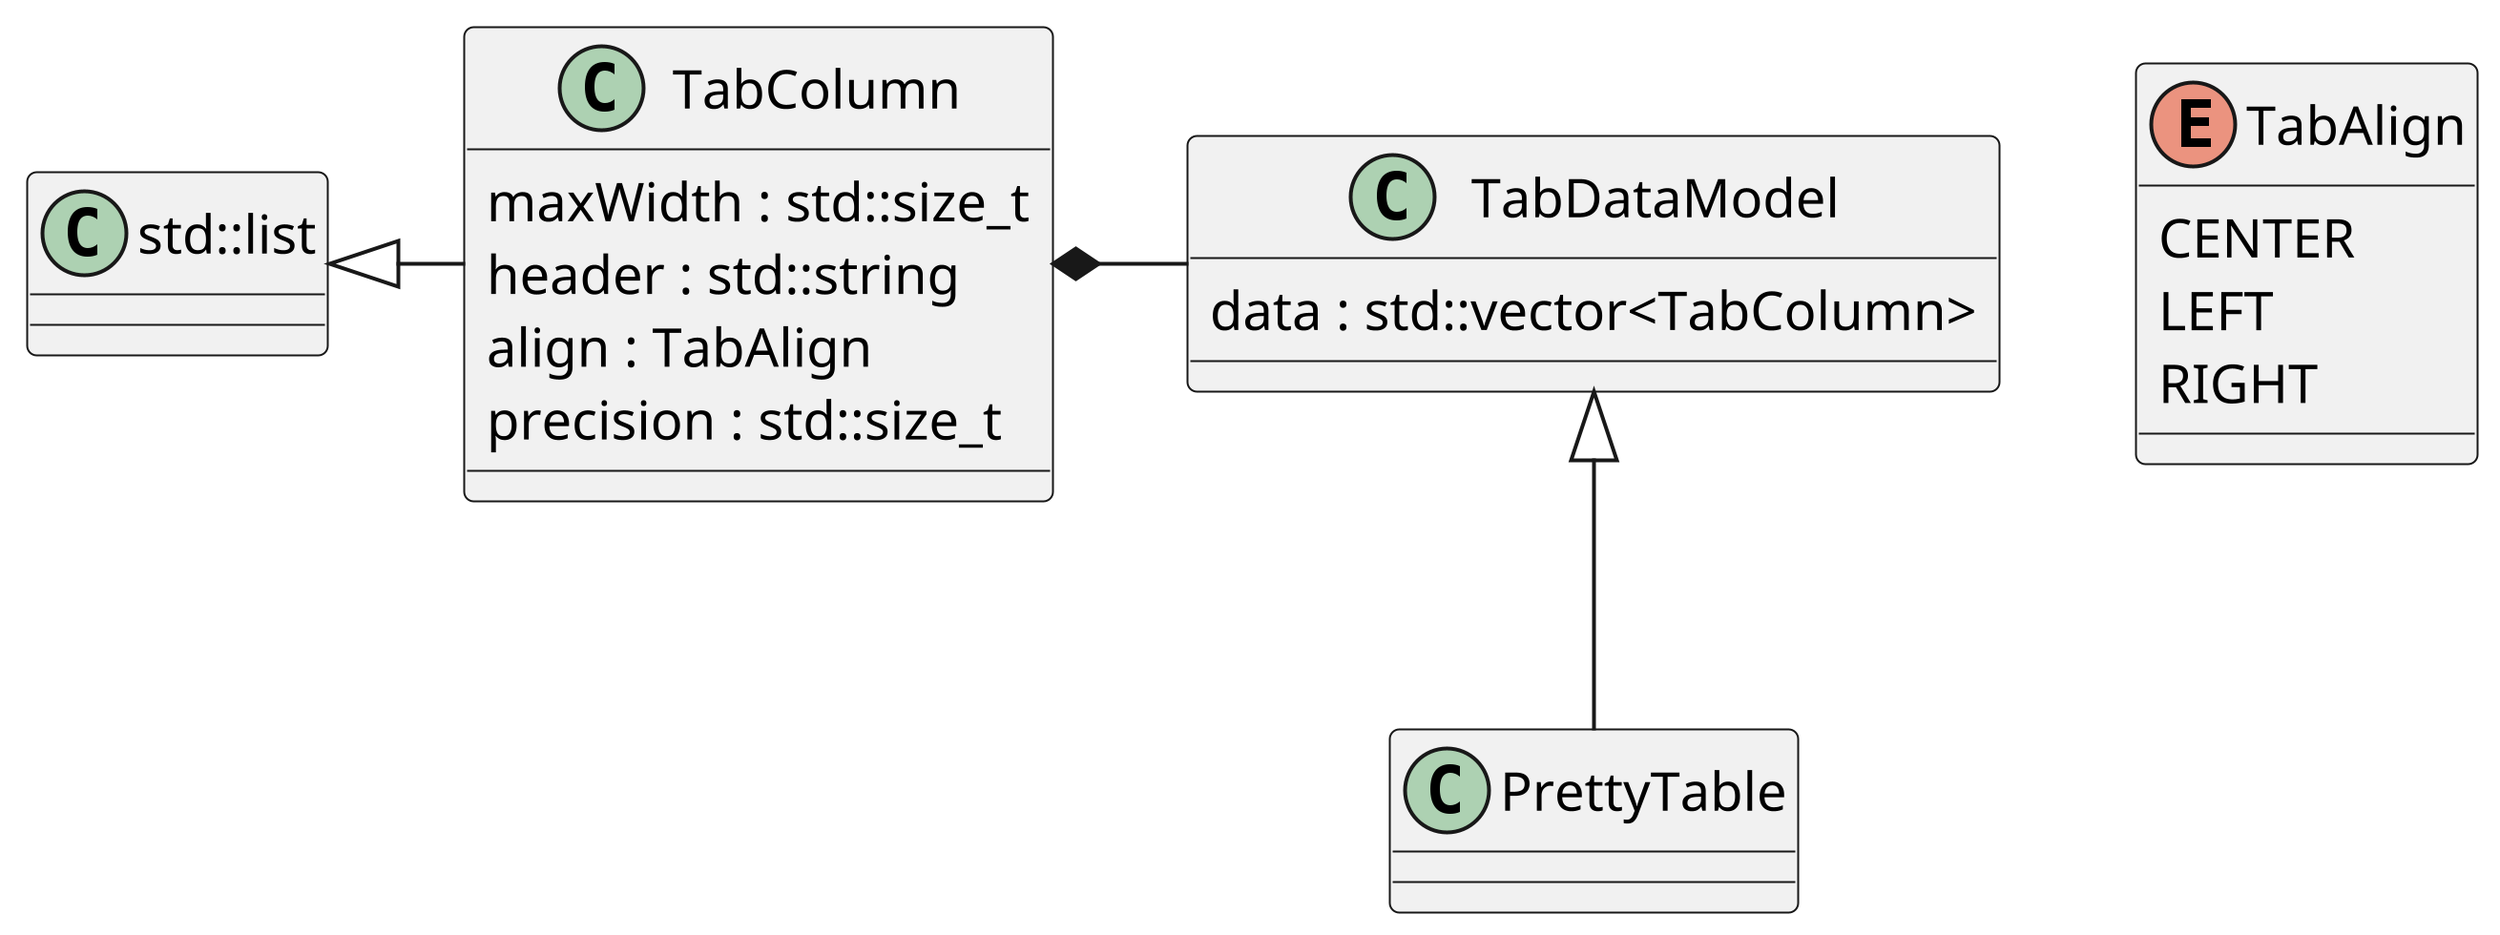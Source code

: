 @startuml Pretty-Table
scale 20

skinparam DefaultFontName "Ubuntu Mono"

enum TabAlign
class std::list
class TabColumn{
    maxWidth : std::size_t
    header : std::string
    align : TabAlign
    precision : std::size_t
}
class TabDataModel{
    data : std::vector<TabColumn>
}
class PrettyTable

TabColumn -left-|> std::list
TabDataModel -left-* TabColumn

PrettyTable -up-|> TabDataModel

TabAlign : CENTER
TabAlign : LEFT
TabAlign : RIGHT

@enduml